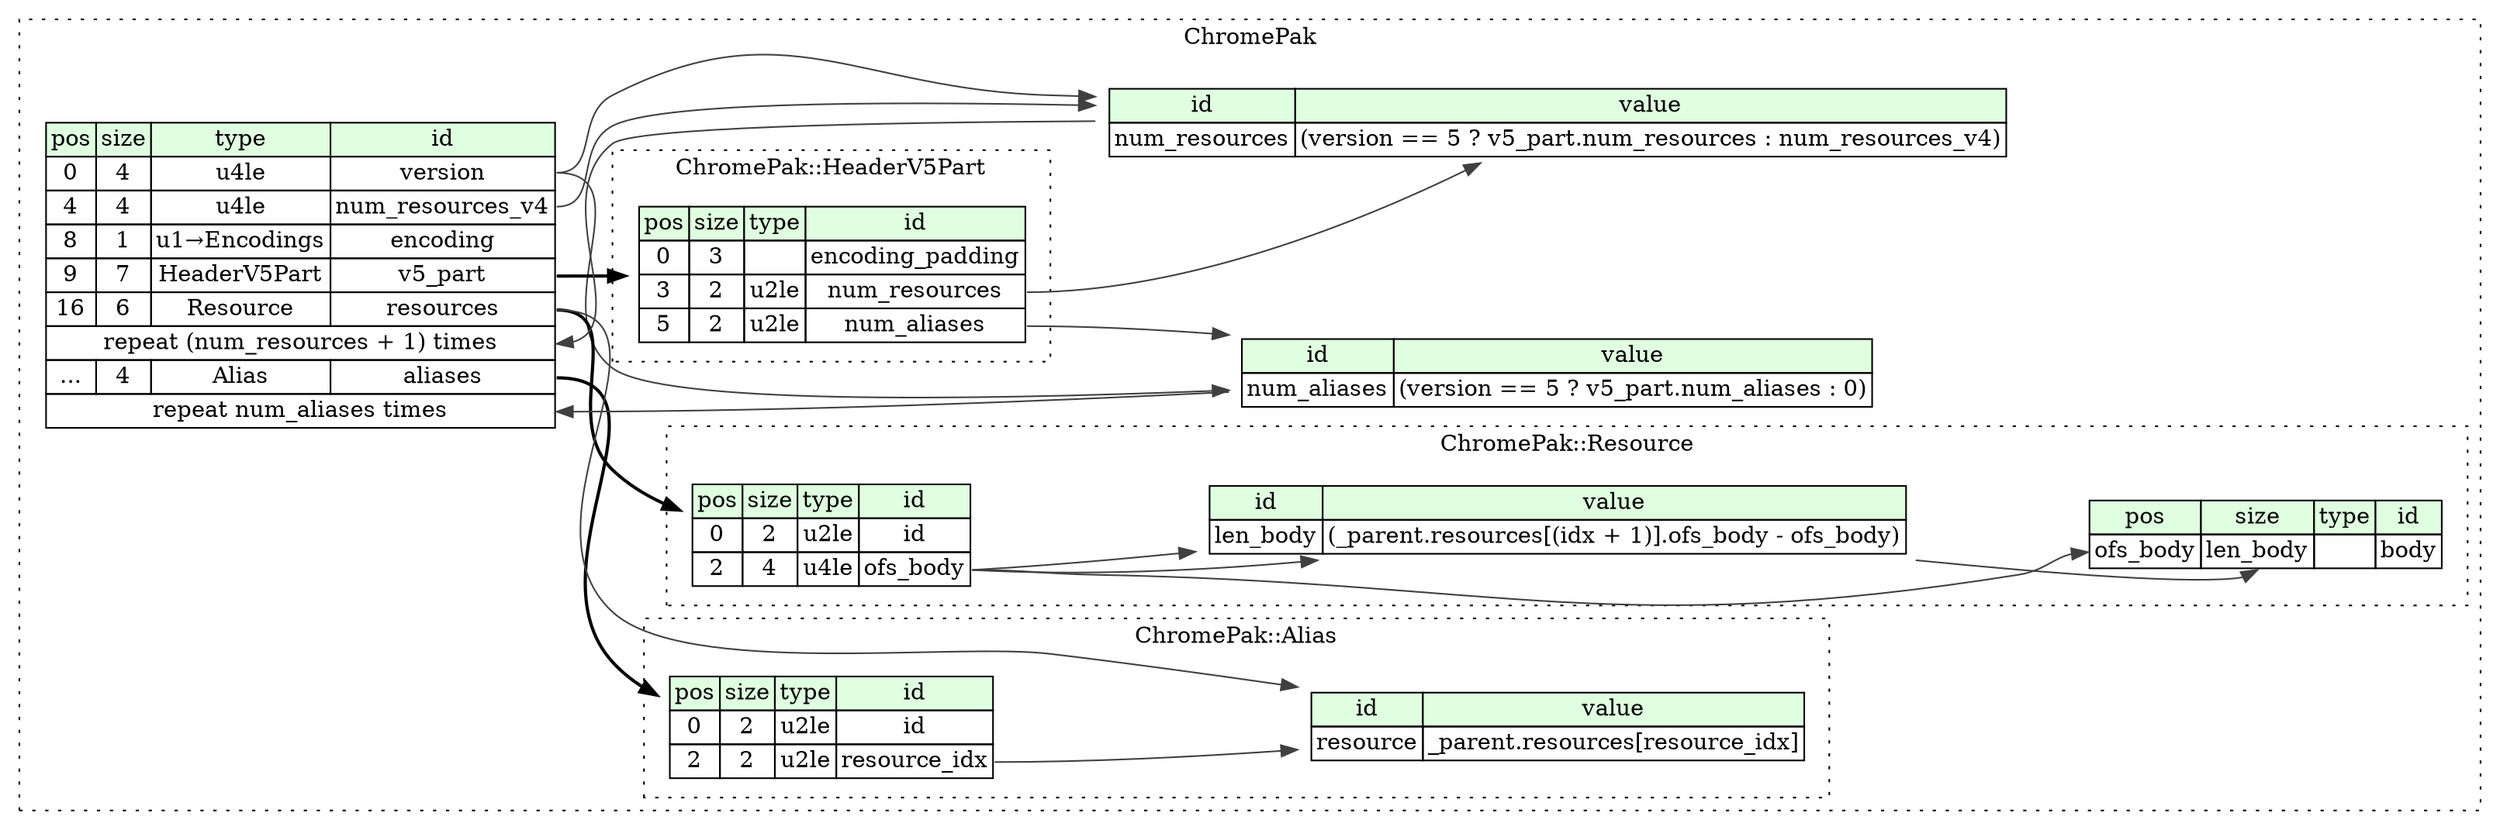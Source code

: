 digraph {
	rankdir=LR;
	node [shape=plaintext];
	subgraph cluster__chrome_pak {
		label="ChromePak";
		graph[style=dotted];

		chrome_pak__seq [label=<<TABLE BORDER="0" CELLBORDER="1" CELLSPACING="0">
			<TR><TD BGCOLOR="#E0FFE0">pos</TD><TD BGCOLOR="#E0FFE0">size</TD><TD BGCOLOR="#E0FFE0">type</TD><TD BGCOLOR="#E0FFE0">id</TD></TR>
			<TR><TD PORT="version_pos">0</TD><TD PORT="version_size">4</TD><TD>u4le</TD><TD PORT="version_type">version</TD></TR>
			<TR><TD PORT="num_resources_v4_pos">4</TD><TD PORT="num_resources_v4_size">4</TD><TD>u4le</TD><TD PORT="num_resources_v4_type">num_resources_v4</TD></TR>
			<TR><TD PORT="encoding_pos">8</TD><TD PORT="encoding_size">1</TD><TD>u1→Encodings</TD><TD PORT="encoding_type">encoding</TD></TR>
			<TR><TD PORT="v5_part_pos">9</TD><TD PORT="v5_part_size">7</TD><TD>HeaderV5Part</TD><TD PORT="v5_part_type">v5_part</TD></TR>
			<TR><TD PORT="resources_pos">16</TD><TD PORT="resources_size">6</TD><TD>Resource</TD><TD PORT="resources_type">resources</TD></TR>
			<TR><TD COLSPAN="4" PORT="resources__repeat">repeat (num_resources + 1) times</TD></TR>
			<TR><TD PORT="aliases_pos">...</TD><TD PORT="aliases_size">4</TD><TD>Alias</TD><TD PORT="aliases_type">aliases</TD></TR>
			<TR><TD COLSPAN="4" PORT="aliases__repeat">repeat num_aliases times</TD></TR>
		</TABLE>>];
		chrome_pak__inst__num_resources [label=<<TABLE BORDER="0" CELLBORDER="1" CELLSPACING="0">
			<TR><TD BGCOLOR="#E0FFE0">id</TD><TD BGCOLOR="#E0FFE0">value</TD></TR>
			<TR><TD>num_resources</TD><TD>(version == 5 ? v5_part.num_resources : num_resources_v4)</TD></TR>
		</TABLE>>];
		chrome_pak__inst__num_aliases [label=<<TABLE BORDER="0" CELLBORDER="1" CELLSPACING="0">
			<TR><TD BGCOLOR="#E0FFE0">id</TD><TD BGCOLOR="#E0FFE0">value</TD></TR>
			<TR><TD>num_aliases</TD><TD>(version == 5 ? v5_part.num_aliases : 0)</TD></TR>
		</TABLE>>];
		subgraph cluster__header_v5_part {
			label="ChromePak::HeaderV5Part";
			graph[style=dotted];

			header_v5_part__seq [label=<<TABLE BORDER="0" CELLBORDER="1" CELLSPACING="0">
				<TR><TD BGCOLOR="#E0FFE0">pos</TD><TD BGCOLOR="#E0FFE0">size</TD><TD BGCOLOR="#E0FFE0">type</TD><TD BGCOLOR="#E0FFE0">id</TD></TR>
				<TR><TD PORT="encoding_padding_pos">0</TD><TD PORT="encoding_padding_size">3</TD><TD></TD><TD PORT="encoding_padding_type">encoding_padding</TD></TR>
				<TR><TD PORT="num_resources_pos">3</TD><TD PORT="num_resources_size">2</TD><TD>u2le</TD><TD PORT="num_resources_type">num_resources</TD></TR>
				<TR><TD PORT="num_aliases_pos">5</TD><TD PORT="num_aliases_size">2</TD><TD>u2le</TD><TD PORT="num_aliases_type">num_aliases</TD></TR>
			</TABLE>>];
		}
		subgraph cluster__resource {
			label="ChromePak::Resource";
			graph[style=dotted];

			resource__seq [label=<<TABLE BORDER="0" CELLBORDER="1" CELLSPACING="0">
				<TR><TD BGCOLOR="#E0FFE0">pos</TD><TD BGCOLOR="#E0FFE0">size</TD><TD BGCOLOR="#E0FFE0">type</TD><TD BGCOLOR="#E0FFE0">id</TD></TR>
				<TR><TD PORT="id_pos">0</TD><TD PORT="id_size">2</TD><TD>u2le</TD><TD PORT="id_type">id</TD></TR>
				<TR><TD PORT="ofs_body_pos">2</TD><TD PORT="ofs_body_size">4</TD><TD>u4le</TD><TD PORT="ofs_body_type">ofs_body</TD></TR>
			</TABLE>>];
			resource__inst__len_body [label=<<TABLE BORDER="0" CELLBORDER="1" CELLSPACING="0">
				<TR><TD BGCOLOR="#E0FFE0">id</TD><TD BGCOLOR="#E0FFE0">value</TD></TR>
				<TR><TD>len_body</TD><TD>(_parent.resources[(idx + 1)].ofs_body - ofs_body)</TD></TR>
			</TABLE>>];
			resource__inst__body [label=<<TABLE BORDER="0" CELLBORDER="1" CELLSPACING="0">
				<TR><TD BGCOLOR="#E0FFE0">pos</TD><TD BGCOLOR="#E0FFE0">size</TD><TD BGCOLOR="#E0FFE0">type</TD><TD BGCOLOR="#E0FFE0">id</TD></TR>
				<TR><TD PORT="body_pos">ofs_body</TD><TD PORT="body_size">len_body</TD><TD></TD><TD PORT="body_type">body</TD></TR>
			</TABLE>>];
		}
		subgraph cluster__alias {
			label="ChromePak::Alias";
			graph[style=dotted];

			alias__seq [label=<<TABLE BORDER="0" CELLBORDER="1" CELLSPACING="0">
				<TR><TD BGCOLOR="#E0FFE0">pos</TD><TD BGCOLOR="#E0FFE0">size</TD><TD BGCOLOR="#E0FFE0">type</TD><TD BGCOLOR="#E0FFE0">id</TD></TR>
				<TR><TD PORT="id_pos">0</TD><TD PORT="id_size">2</TD><TD>u2le</TD><TD PORT="id_type">id</TD></TR>
				<TR><TD PORT="resource_idx_pos">2</TD><TD PORT="resource_idx_size">2</TD><TD>u2le</TD><TD PORT="resource_idx_type">resource_idx</TD></TR>
			</TABLE>>];
			alias__inst__resource [label=<<TABLE BORDER="0" CELLBORDER="1" CELLSPACING="0">
				<TR><TD BGCOLOR="#E0FFE0">id</TD><TD BGCOLOR="#E0FFE0">value</TD></TR>
				<TR><TD>resource</TD><TD>_parent.resources[resource_idx]</TD></TR>
			</TABLE>>];
		}
	}
	chrome_pak__seq:v5_part_type -> header_v5_part__seq [style=bold];
	chrome_pak__seq:resources_type -> resource__seq [style=bold];
	chrome_pak__inst__num_resources:num_resources_type -> chrome_pak__seq:resources__repeat [color="#404040"];
	chrome_pak__seq:aliases_type -> alias__seq [style=bold];
	chrome_pak__inst__num_aliases:num_aliases_type -> chrome_pak__seq:aliases__repeat [color="#404040"];
	chrome_pak__seq:version_type -> chrome_pak__inst__num_resources [color="#404040"];
	header_v5_part__seq:num_resources_type -> chrome_pak__inst__num_resources [color="#404040"];
	chrome_pak__seq:num_resources_v4_type -> chrome_pak__inst__num_resources [color="#404040"];
	chrome_pak__seq:version_type -> chrome_pak__inst__num_aliases [color="#404040"];
	header_v5_part__seq:num_aliases_type -> chrome_pak__inst__num_aliases [color="#404040"];
	resource__seq:ofs_body_type -> resource__inst__len_body [color="#404040"];
	resource__seq:ofs_body_type -> resource__inst__len_body [color="#404040"];
	resource__seq:ofs_body_type -> resource__inst__body:body_pos [color="#404040"];
	resource__inst__len_body:len_body_type -> resource__inst__body:body_size [color="#404040"];
	chrome_pak__seq:resources_type -> alias__inst__resource [color="#404040"];
	alias__seq:resource_idx_type -> alias__inst__resource [color="#404040"];
}
